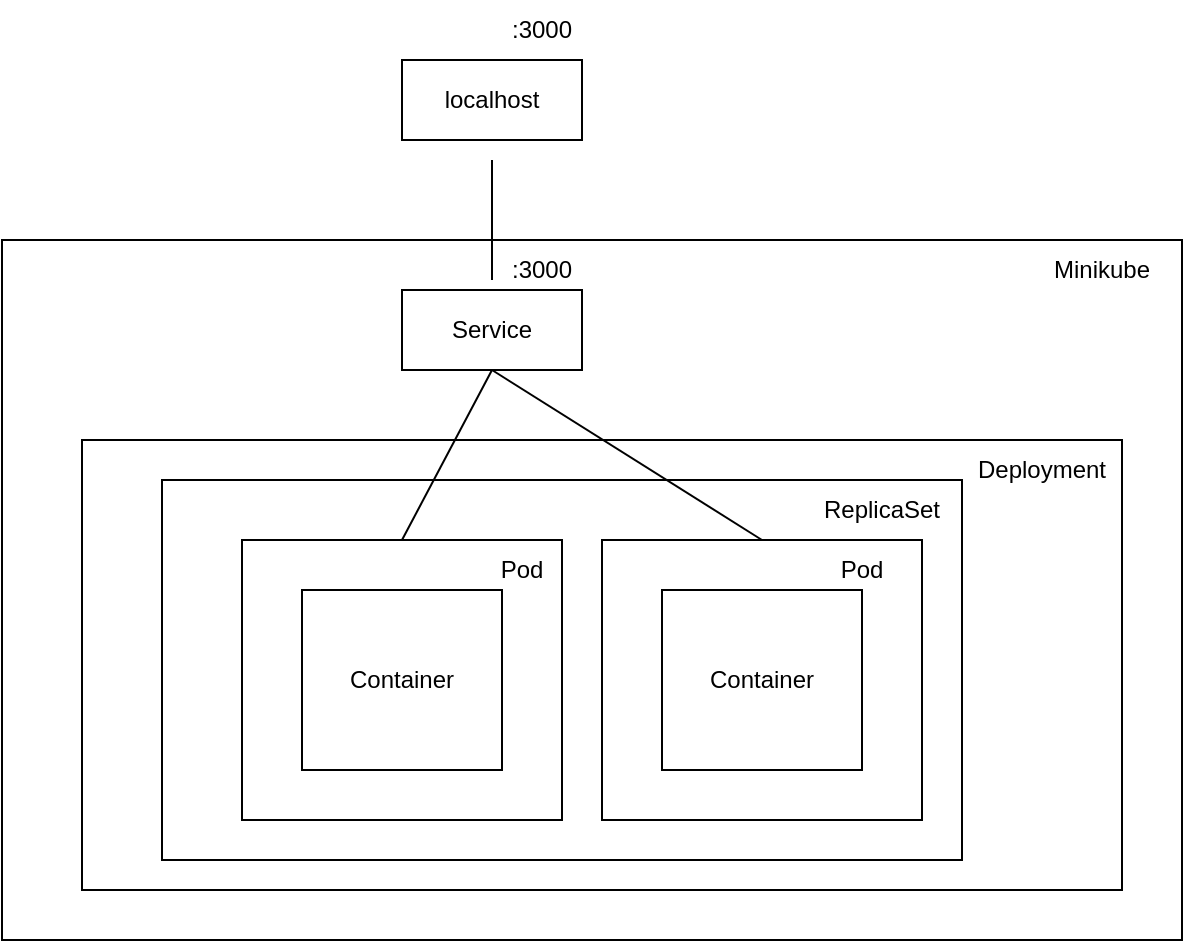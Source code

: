 <mxfile version="22.1.3" type="device">
  <diagram name="Страница — 1" id="0Hg9JdnEb_OBUSHEmZGM">
    <mxGraphModel dx="1066" dy="664" grid="0" gridSize="10" guides="1" tooltips="1" connect="1" arrows="1" fold="1" page="1" pageScale="1" pageWidth="827" pageHeight="1169" math="0" shadow="0">
      <root>
        <mxCell id="0" />
        <mxCell id="1" parent="0" />
        <mxCell id="vSdlGgXXjVl9V2SeEeya-1" value="" style="rounded=0;whiteSpace=wrap;html=1;" parent="1" vertex="1">
          <mxGeometry x="80" y="150" width="590" height="350" as="geometry" />
        </mxCell>
        <mxCell id="n4AyjgU9SirsRX-FSnZF-4" value="" style="rounded=0;whiteSpace=wrap;html=1;" vertex="1" parent="1">
          <mxGeometry x="120" y="250" width="520" height="225" as="geometry" />
        </mxCell>
        <mxCell id="n4AyjgU9SirsRX-FSnZF-7" value="" style="rounded=0;whiteSpace=wrap;html=1;" vertex="1" parent="1">
          <mxGeometry x="160" y="270" width="400" height="190" as="geometry" />
        </mxCell>
        <mxCell id="vSdlGgXXjVl9V2SeEeya-2" value="Minikube" style="text;html=1;strokeColor=none;fillColor=none;align=center;verticalAlign=middle;whiteSpace=wrap;rounded=0;" parent="1" vertex="1">
          <mxGeometry x="600" y="150" width="60" height="30" as="geometry" />
        </mxCell>
        <mxCell id="vSdlGgXXjVl9V2SeEeya-3" value="" style="rounded=0;whiteSpace=wrap;html=1;" parent="1" vertex="1">
          <mxGeometry x="200" y="300" width="160" height="140" as="geometry" />
        </mxCell>
        <mxCell id="vSdlGgXXjVl9V2SeEeya-4" value="Pod" style="text;html=1;strokeColor=none;fillColor=none;align=center;verticalAlign=middle;whiteSpace=wrap;rounded=0;" parent="1" vertex="1">
          <mxGeometry x="310" y="300" width="60" height="30" as="geometry" />
        </mxCell>
        <mxCell id="vSdlGgXXjVl9V2SeEeya-5" value="" style="rounded=0;whiteSpace=wrap;html=1;" parent="1" vertex="1">
          <mxGeometry x="230" y="325" width="100" height="90" as="geometry" />
        </mxCell>
        <mxCell id="vSdlGgXXjVl9V2SeEeya-6" value="Container" style="text;html=1;strokeColor=none;fillColor=none;align=center;verticalAlign=middle;whiteSpace=wrap;rounded=0;" parent="1" vertex="1">
          <mxGeometry x="250" y="355" width="60" height="30" as="geometry" />
        </mxCell>
        <mxCell id="vSdlGgXXjVl9V2SeEeya-7" value="" style="rounded=0;whiteSpace=wrap;html=1;" parent="1" vertex="1">
          <mxGeometry x="280" y="175" width="90" height="40" as="geometry" />
        </mxCell>
        <mxCell id="vSdlGgXXjVl9V2SeEeya-9" value="Service" style="text;html=1;strokeColor=none;fillColor=none;align=center;verticalAlign=middle;whiteSpace=wrap;rounded=0;" parent="1" vertex="1">
          <mxGeometry x="295" y="180" width="60" height="30" as="geometry" />
        </mxCell>
        <mxCell id="vSdlGgXXjVl9V2SeEeya-10" value="" style="endArrow=none;html=1;rounded=0;endFill=0;" parent="1" edge="1">
          <mxGeometry width="50" height="50" relative="1" as="geometry">
            <mxPoint x="325" y="110" as="sourcePoint" />
            <mxPoint x="325" y="170" as="targetPoint" />
          </mxGeometry>
        </mxCell>
        <mxCell id="vSdlGgXXjVl9V2SeEeya-11" value=":3000" style="text;html=1;strokeColor=none;fillColor=none;align=center;verticalAlign=middle;whiteSpace=wrap;rounded=0;" parent="1" vertex="1">
          <mxGeometry x="320" y="150" width="60" height="30" as="geometry" />
        </mxCell>
        <mxCell id="n4AyjgU9SirsRX-FSnZF-2" value="localhost" style="rounded=0;whiteSpace=wrap;html=1;" vertex="1" parent="1">
          <mxGeometry x="280" y="60" width="90" height="40" as="geometry" />
        </mxCell>
        <mxCell id="n4AyjgU9SirsRX-FSnZF-3" value=":3000" style="text;html=1;strokeColor=none;fillColor=none;align=center;verticalAlign=middle;whiteSpace=wrap;rounded=0;" vertex="1" parent="1">
          <mxGeometry x="320" y="30" width="60" height="30" as="geometry" />
        </mxCell>
        <mxCell id="n4AyjgU9SirsRX-FSnZF-6" value="Deployment" style="text;html=1;strokeColor=none;fillColor=none;align=center;verticalAlign=middle;whiteSpace=wrap;rounded=0;" vertex="1" parent="1">
          <mxGeometry x="570" y="250" width="60" height="30" as="geometry" />
        </mxCell>
        <mxCell id="n4AyjgU9SirsRX-FSnZF-8" value="ReplicaSet" style="text;html=1;strokeColor=none;fillColor=none;align=center;verticalAlign=middle;whiteSpace=wrap;rounded=0;" vertex="1" parent="1">
          <mxGeometry x="490" y="270" width="60" height="30" as="geometry" />
        </mxCell>
        <mxCell id="n4AyjgU9SirsRX-FSnZF-9" value="" style="rounded=0;whiteSpace=wrap;html=1;" vertex="1" parent="1">
          <mxGeometry x="380" y="300" width="160" height="140" as="geometry" />
        </mxCell>
        <mxCell id="n4AyjgU9SirsRX-FSnZF-10" value="" style="rounded=0;whiteSpace=wrap;html=1;" vertex="1" parent="1">
          <mxGeometry x="410" y="325" width="100" height="90" as="geometry" />
        </mxCell>
        <mxCell id="n4AyjgU9SirsRX-FSnZF-11" value="Container" style="text;html=1;strokeColor=none;fillColor=none;align=center;verticalAlign=middle;whiteSpace=wrap;rounded=0;" vertex="1" parent="1">
          <mxGeometry x="430" y="355" width="60" height="30" as="geometry" />
        </mxCell>
        <mxCell id="n4AyjgU9SirsRX-FSnZF-12" value="Pod" style="text;html=1;strokeColor=none;fillColor=none;align=center;verticalAlign=middle;whiteSpace=wrap;rounded=0;" vertex="1" parent="1">
          <mxGeometry x="480" y="300" width="60" height="30" as="geometry" />
        </mxCell>
        <mxCell id="n4AyjgU9SirsRX-FSnZF-14" value="" style="endArrow=none;html=1;rounded=0;entryX=0.5;entryY=1;entryDx=0;entryDy=0;exitX=0.5;exitY=0;exitDx=0;exitDy=0;" edge="1" parent="1" source="vSdlGgXXjVl9V2SeEeya-3" target="vSdlGgXXjVl9V2SeEeya-7">
          <mxGeometry width="50" height="50" relative="1" as="geometry">
            <mxPoint x="360" y="360" as="sourcePoint" />
            <mxPoint x="410" y="310" as="targetPoint" />
          </mxGeometry>
        </mxCell>
        <mxCell id="n4AyjgU9SirsRX-FSnZF-17" value="" style="endArrow=none;html=1;rounded=0;entryX=0.5;entryY=0;entryDx=0;entryDy=0;exitX=0.5;exitY=1;exitDx=0;exitDy=0;" edge="1" parent="1" source="vSdlGgXXjVl9V2SeEeya-7" target="n4AyjgU9SirsRX-FSnZF-9">
          <mxGeometry width="50" height="50" relative="1" as="geometry">
            <mxPoint x="325" y="220" as="sourcePoint" />
            <mxPoint x="410" y="310" as="targetPoint" />
          </mxGeometry>
        </mxCell>
      </root>
    </mxGraphModel>
  </diagram>
</mxfile>
